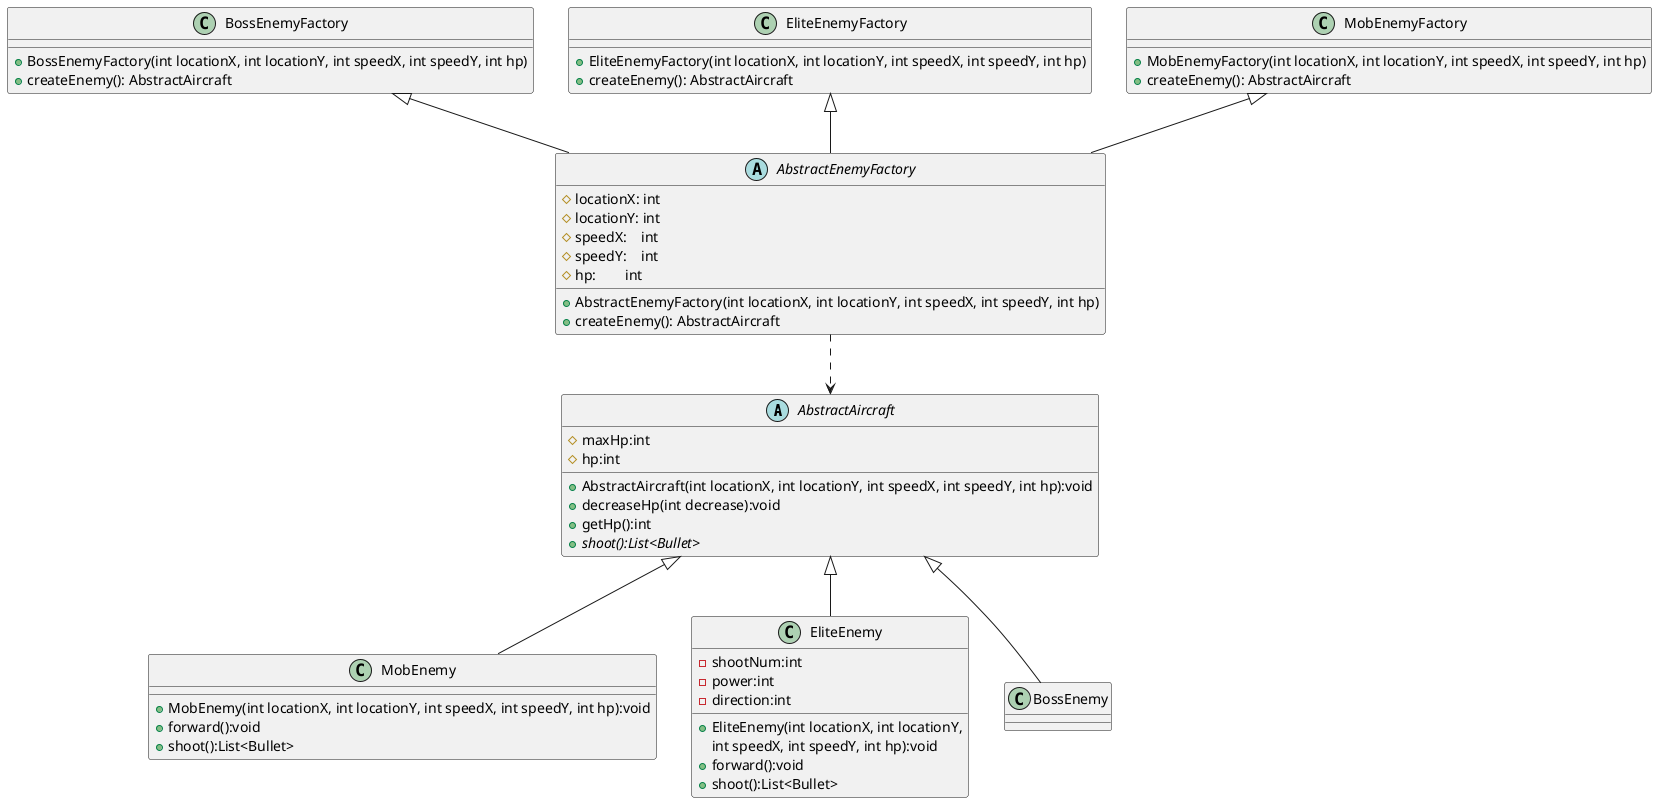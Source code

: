 @startuml
'https://plantuml.com/class-diagram

'''''''' 敌机的工厂模式 '''''''''

' 产品继承关系
AbstractAircraft <|-- MobEnemy
AbstractAircraft <|-- EliteEnemy
AbstractAircraft <|-- BossEnemy

' 工厂继承关系
BossEnemyFactory <|-- AbstractEnemyFactory
EliteEnemyFactory <|-- AbstractEnemyFactory
MobEnemyFactory <|-- AbstractEnemyFactory

AbstractEnemyFactory ..> AbstractAircraft
' 创建者
abstract class AbstractEnemyFactory {
    # locationX: int
    # locationY: int
    # speedX:    int
    # speedY:    int
    # hp:        int

    + AbstractEnemyFactory(int locationX, int locationY, int speedX, int speedY, int hp)
    + createEnemy(): AbstractAircraft
}

' 产品
abstract class AbstractAircraft
{
	# maxHp:int
    # hp:int
    + AbstractAircraft(int locationX, int locationY, int speedX, int speedY, int hp):void
    + decreaseHp(int decrease):void
    + getHp():int
    + {abstract} shoot():List<Bullet>
}

' 具体产品
class MobEnemy {
    + MobEnemy(int locationX, int locationY, int speedX, int speedY, int hp):void
    + forward():void
    + shoot():List<Bullet>
}

' 具体产品
class EliteEnemy {
    - shootNum:int
    - power:int
    - direction:int
    + EliteEnemy(int locationX, int locationY,
    int speedX, int speedY, int hp):void
    + forward():void
    + shoot():List<Bullet>
}



' 具体创建者
class BossEnemyFactory {
    + BossEnemyFactory(int locationX, int locationY, int speedX, int speedY, int hp)
    + createEnemy(): AbstractAircraft
}

' 具体创建者
class EliteEnemyFactory {
    + EliteEnemyFactory(int locationX, int locationY, int speedX, int speedY, int hp)
    + createEnemy(): AbstractAircraft
}

' 具体创建者
class MobEnemyFactory {
    + MobEnemyFactory(int locationX, int locationY, int speedX, int speedY, int hp)
    + createEnemy(): AbstractAircraft
}
@enduml